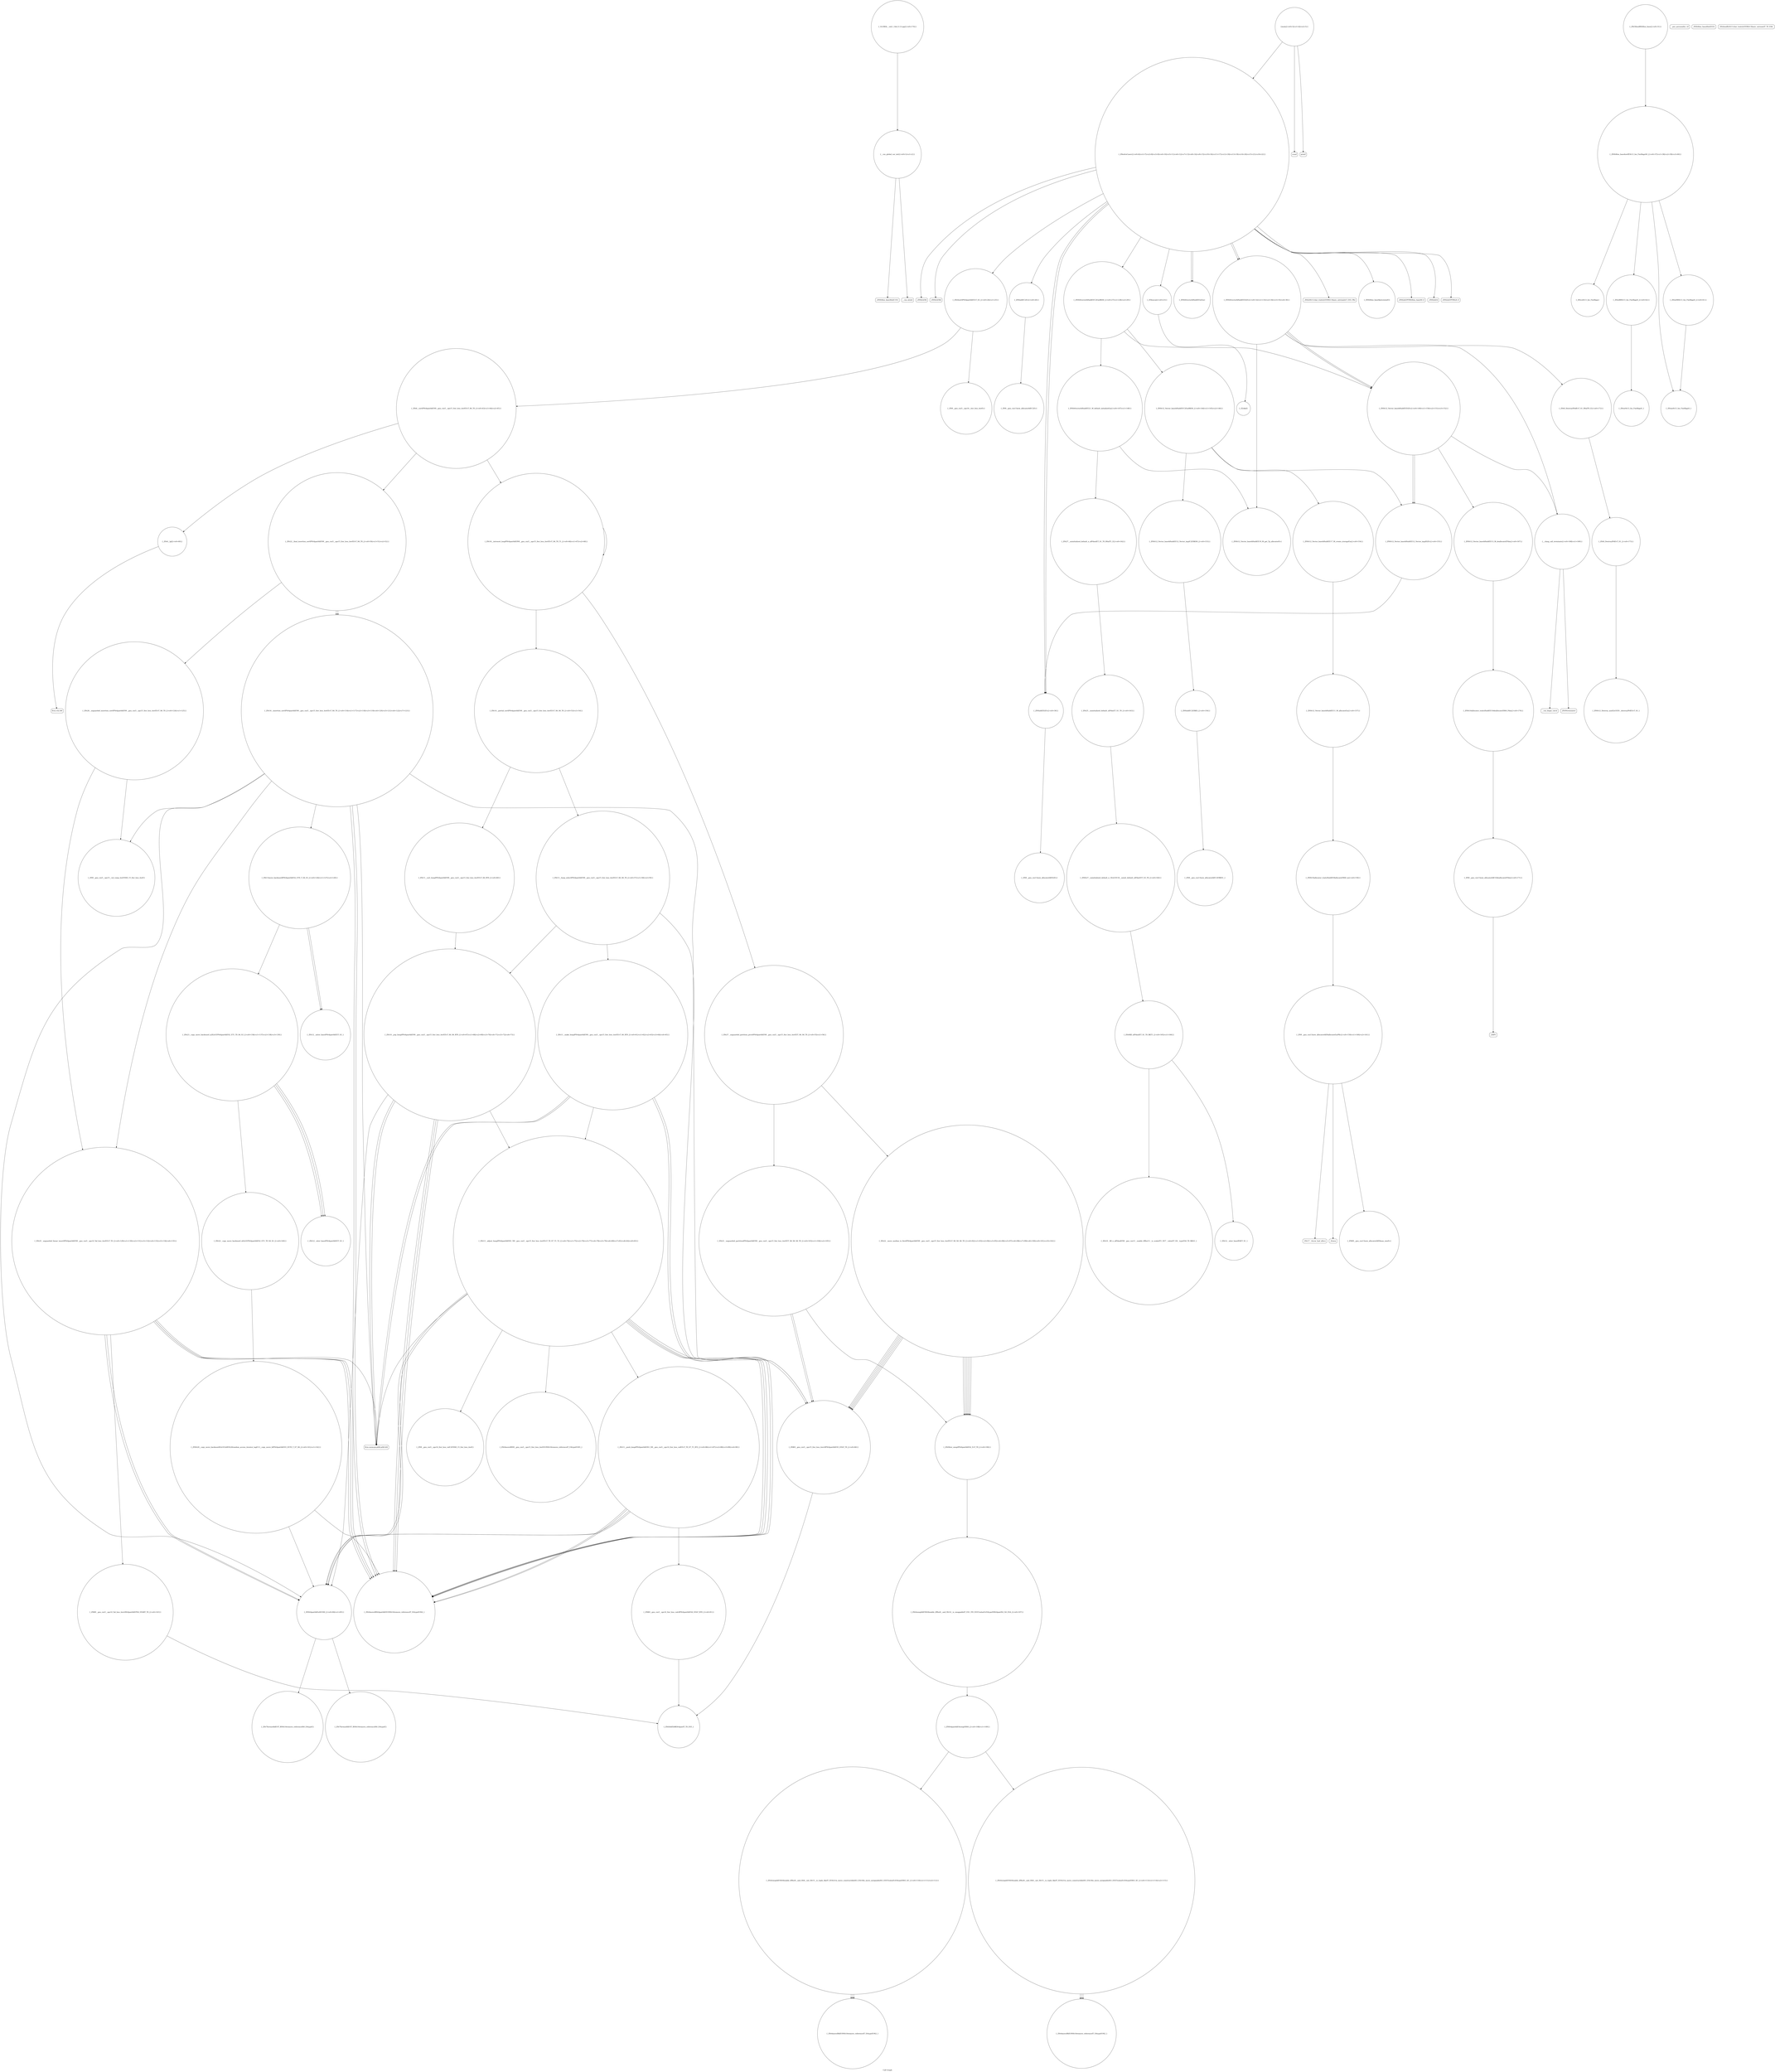 digraph "Call Graph" {
	label="Call Graph";

	Node0x562358f10880 [shape=record,shape=circle,label="{__cxx_global_var_init|{<s0>1|<s1>2}}"];
	Node0x562358f10880:s0 -> Node0x562358f10900[color=black];
	Node0x562358f10880:s1 -> Node0x562359162b90[color=black];
	Node0x562359166730 [shape=record,shape=Mrecord,label="{_ZSt17__throw_bad_allocv}"];
	Node0x562359162d90 [shape=record,shape=circle,label="{_Z9solveCasev|{<s0>6|<s1>7|<s2>8|<s3>9|<s4>10|<s5>11|<s6>12|<s7>13|<s8>14|<s9>15|<s10>16|<s11>17|<s12>18|<s13>19|<s14>20|<s15>21|<s16>22}}"];
	Node0x562359162d90:s0 -> Node0x562359162f10[color=black];
	Node0x562359162d90:s1 -> Node0x562359162f90[color=black];
	Node0x562359162d90:s2 -> Node0x562359163010[color=black];
	Node0x562359162d90:s3 -> Node0x562359163090[color=black];
	Node0x562359162d90:s4 -> Node0x562359163110[color=black];
	Node0x562359162d90:s5 -> Node0x562359163210[color=black];
	Node0x562359162d90:s6 -> Node0x562359162e90[color=black];
	Node0x562359162d90:s7 -> Node0x562359163290[color=black];
	Node0x562359162d90:s8 -> Node0x562359163210[color=black];
	Node0x562359162d90:s9 -> Node0x562359163690[color=black];
	Node0x562359162d90:s10 -> Node0x562359163310[color=black];
	Node0x562359162d90:s11 -> Node0x562359163390[color=black];
	Node0x562359162d90:s12 -> Node0x562359163410[color=black];
	Node0x562359162d90:s13 -> Node0x562359163290[color=black];
	Node0x562359162d90:s14 -> Node0x562359163510[color=black];
	Node0x562359162d90:s15 -> Node0x562359163590[color=black];
	Node0x562359162d90:s16 -> Node0x562359163690[color=black];
	Node0x562359164290 [shape=record,shape=circle,label="{_ZSt10__fill_n_aIPdmdEN9__gnu_cxx11__enable_ifIXsr11__is_scalarIT1_EE7__valueET_E6__typeES4_T0_RKS3_}"];
	Node0x562359163110 [shape=record,shape=circle,label="{_ZNSt6vectorIdSaIdEEC2EmRKS0_|{<s0>27|<s1>28|<s2>29}}"];
	Node0x562359163110:s0 -> Node0x562359166130[color=black];
	Node0x562359163110:s1 -> Node0x5623591661b0[color=black];
	Node0x562359163110:s2 -> Node0x562359166230[color=black];
	Node0x562359164610 [shape=record,shape=circle,label="{_ZN9__gnu_cxx13new_allocatorIdE10deallocateEPdm|{<s0>171}}"];
	Node0x562359164610:s0 -> Node0x562359164690[color=black];
	Node0x562359163490 [shape=record,shape=circle,label="{_ZSt5fixedRSt8ios_base|{<s0>31}}"];
	Node0x562359163490:s0 -> Node0x562359163710[color=black];
	Node0x562359163810 [shape=record,shape=circle,label="{_ZStcoSt13_Ios_Fmtflags}"];
	Node0x562359163b90 [shape=record,shape=circle,label="{_ZSt4__lgl|{<s0>49}}"];
	Node0x562359163b90:s0 -> Node0x562359165a30[color=black];
	Node0x562359163f10 [shape=record,shape=circle,label="{_ZNK9__gnu_cxx5__ops15_Iter_less_iterclIPSt4pairIdiES5_EEbT_T0_|{<s0>66}}"];
	Node0x562359163f10:s0 -> Node0x562359165530[color=black];
	Node0x5623591652b0 [shape=record,shape=circle,label="{_ZN9__gnu_cxx5__ops14_Iter_less_valC2ENS0_15_Iter_less_iterE}"];
	Node0x562359165630 [shape=record,shape=circle,label="{_ZSt21__unguarded_partitionIPSt4pairIdiEN9__gnu_cxx5__ops15_Iter_less_iterEET_S6_S6_S6_T0_|{<s0>103|<s1>104|<s2>105}}"];
	Node0x562359165630:s0 -> Node0x562359163f10[color=black];
	Node0x562359165630:s1 -> Node0x562359163f10[color=black];
	Node0x562359165630:s2 -> Node0x5623591656b0[color=black];
	Node0x5623591659b0 [shape=record,shape=circle,label="{_ZSt4moveIRiEONSt16remove_referenceIT_E4typeEOS2_}"];
	Node0x562359165d30 [shape=record,shape=circle,label="{_ZSt23__copy_move_backward_a2ILb1EPSt4pairIdiES2_ET1_T0_S4_S3_|{<s0>136|<s1>137|<s2>138|<s3>139}}"];
	Node0x562359165d30:s0 -> Node0x562359165eb0[color=black];
	Node0x562359165d30:s1 -> Node0x562359165eb0[color=black];
	Node0x562359165d30:s2 -> Node0x562359165eb0[color=black];
	Node0x562359165d30:s3 -> Node0x562359165e30[color=black];
	Node0x5623591660b0 [shape=record,shape=circle,label="{_ZN9__gnu_cxx13new_allocatorIdED2Ev}"];
	Node0x562359166430 [shape=record,shape=circle,label="{_ZNSaIdEC2ERKS_|{<s0>156}}"];
	Node0x562359166430:s0 -> Node0x5623591664b0[color=black];
	Node0x562358f10900 [shape=record,shape=Mrecord,label="{_ZNSt8ios_base4InitC1Ev}"];
	Node0x5623591667b0 [shape=record,shape=Mrecord,label="{_Znwm}"];
	Node0x562359162e10 [shape=record,shape=circle,label="{_Z2okid}"];
	Node0x562359164310 [shape=record,shape=circle,label="{_ZSt12__niter_baseIPdET_S1_}"];
	Node0x562359163190 [shape=record,shape=Mrecord,label="{__gxx_personality_v0}"];
	Node0x562359164690 [shape=record,shape=Mrecord,label="{_ZdlPv}"];
	Node0x562359163510 [shape=record,shape=Mrecord,label="{_ZNSolsEd}"];
	Node0x562359163890 [shape=record,shape=circle,label="{_ZStoRRSt13_Ios_FmtflagsS_|{<s0>42}}"];
	Node0x562359163890:s0 -> Node0x562359163990[color=black];
	Node0x562359163c10 [shape=record,shape=circle,label="{_ZSt22__final_insertion_sortIPSt4pairIdiEN9__gnu_cxx5__ops15_Iter_less_iterEEvT_S6_T0_|{<s0>50|<s1>51|<s2>52}}"];
	Node0x562359163c10:s0 -> Node0x562359165ab0[color=black];
	Node0x562359163c10:s1 -> Node0x562359165b30[color=black];
	Node0x562359163c10:s2 -> Node0x562359165ab0[color=black];
	Node0x562359163f90 [shape=record,shape=circle,label="{_ZSt10__pop_heapIPSt4pairIdiEN9__gnu_cxx5__ops15_Iter_less_iterEEvT_S6_S6_RT0_|{<s0>67|<s1>68|<s2>69|<s3>70|<s4>71|<s5>72|<s6>73}}"];
	Node0x562359163f90:s0 -> Node0x562359164010[color=black];
	Node0x562359163f90:s1 -> Node0x562359164090[color=black];
	Node0x562359163f90:s2 -> Node0x562359164010[color=black];
	Node0x562359163f90:s3 -> Node0x562359164190[color=black];
	Node0x562359163f90:s4 -> Node0x562359164010[color=black];
	Node0x562359163f90:s5 -> Node0x562359164090[color=black];
	Node0x562359163f90:s6 -> Node0x562359164110[color=black];
	Node0x562359165330 [shape=record,shape=circle,label="{_ZSt11__push_heapIPSt4pairIdiElS1_N9__gnu_cxx5__ops14_Iter_less_valEEvT_T0_S7_T1_RT2_|{<s0>86|<s1>87|<s2>88|<s3>89|<s4>90}}"];
	Node0x562359165330:s0 -> Node0x5623591654b0[color=black];
	Node0x562359165330:s1 -> Node0x562359164010[color=black];
	Node0x562359165330:s2 -> Node0x562359164190[color=black];
	Node0x562359165330:s3 -> Node0x562359164010[color=black];
	Node0x562359165330:s4 -> Node0x562359164190[color=black];
	Node0x5623591656b0 [shape=record,shape=circle,label="{_ZSt9iter_swapIPSt4pairIdiES2_EvT_T0_|{<s0>106}}"];
	Node0x5623591656b0:s0 -> Node0x562359165730[color=black];
	Node0x562359165a30 [shape=record,shape=Mrecord,label="{llvm.ctlz.i64}"];
	Node0x562359165db0 [shape=record,shape=circle,label="{_ZSt12__miter_baseIPSt4pairIdiEET_S3_}"];
	Node0x562359166130 [shape=record,shape=circle,label="{_ZNSt12_Vector_baseIdSaIdEEC2EmRKS0_|{<s0>144|<s1>145|<s2>146}}"];
	Node0x562359166130:s0 -> Node0x5623591662b0[color=black];
	Node0x562359166130:s1 -> Node0x562359166330[color=black];
	Node0x562359166130:s2 -> Node0x5623591663b0[color=black];
	Node0x5623591664b0 [shape=record,shape=circle,label="{_ZN9__gnu_cxx13new_allocatorIdEC2ERKS1_}"];
	Node0x562359162b10 [shape=record,shape=Mrecord,label="{_ZNSt8ios_base4InitD1Ev}"];
	Node0x562359166830 [shape=record,shape=circle,label="{_ZSt27__uninitialized_default_n_aIPdmdET_S1_T0_RSaIT1_E|{<s0>162}}"];
	Node0x562359166830:s0 -> Node0x562359166930[color=black];
	Node0x562359162e90 [shape=record,shape=circle,label="{_Z5buscai|{<s0>23}}"];
	Node0x562359162e90:s0 -> Node0x562359162e10[color=black];
	Node0x562359164390 [shape=record,shape=circle,label="{_ZNSt12_Vector_baseIdSaIdEE13_M_deallocateEPdm|{<s0>167}}"];
	Node0x562359164390:s0 -> Node0x562359164590[color=black];
	Node0x562359163210 [shape=record,shape=circle,label="{_ZNSaIdED2Ev|{<s0>30}}"];
	Node0x562359163210:s0 -> Node0x5623591660b0[color=black];
	Node0x562359164710 [shape=record,shape=circle,label="{_ZSt8_DestroyIPddEvT_S1_RSaIT0_E|{<s0>172}}"];
	Node0x562359164710:s0 -> Node0x562359164790[color=black];
	Node0x562359163590 [shape=record,shape=Mrecord,label="{_ZNSolsEPFRSoS_E}"];
	Node0x562359163910 [shape=record,shape=circle,label="{_ZStanSt13_Ios_FmtflagsS_}"];
	Node0x562359163c90 [shape=record,shape=circle,label="{_ZSt14__partial_sortIPSt4pairIdiEN9__gnu_cxx5__ops15_Iter_less_iterEEvT_S6_S6_T0_|{<s0>53|<s1>54}}"];
	Node0x562359163c90:s0 -> Node0x562359163d90[color=black];
	Node0x562359163c90:s1 -> Node0x562359163e10[color=black];
	Node0x562359164010 [shape=record,shape=circle,label="{_ZSt4moveIRSt4pairIdiEEONSt16remove_referenceIT_E4typeEOS4_}"];
	Node0x5623591653b0 [shape=record,shape=circle,label="{_ZSt7forwardIdEOT_RNSt16remove_referenceIS0_E4typeE}"];
	Node0x562359165730 [shape=record,shape=circle,label="{_ZSt4swapIdiENSt9enable_ifIXsr6__and_ISt14__is_swappableIT_ES1_IT0_EEE5valueEvE4typeERSt4pairIS2_S4_ESA_|{<s0>107}}"];
	Node0x562359165730:s0 -> Node0x5623591657b0[color=black];
	Node0x562359165ab0 [shape=record,shape=circle,label="{_ZSt16__insertion_sortIPSt4pairIdiEN9__gnu_cxx5__ops15_Iter_less_iterEEvT_S6_T0_|{<s0>116|<s1>117|<s2>118|<s3>119|<s4>120|<s5>121|<s6>122|<s7>123}}"];
	Node0x562359165ab0:s0 -> Node0x562359163f10[color=black];
	Node0x562359165ab0:s1 -> Node0x562359164010[color=black];
	Node0x562359165ab0:s2 -> Node0x562359164090[color=black];
	Node0x562359165ab0:s3 -> Node0x562359165bb0[color=black];
	Node0x562359165ab0:s4 -> Node0x562359164010[color=black];
	Node0x562359165ab0:s5 -> Node0x562359164190[color=black];
	Node0x562359165ab0:s6 -> Node0x562359165cb0[color=black];
	Node0x562359165ab0:s7 -> Node0x562359165c30[color=black];
	Node0x562359165e30 [shape=record,shape=circle,label="{_ZSt22__copy_move_backward_aILb1EPSt4pairIdiES2_ET1_T0_S4_S3_|{<s0>140}}"];
	Node0x562359165e30:s0 -> Node0x562359165f30[color=black];
	Node0x5623591661b0 [shape=record,shape=circle,label="{_ZNSt6vectorIdSaIdEE21_M_default_initializeEm|{<s0>147|<s1>148}}"];
	Node0x5623591661b0:s0 -> Node0x5623591668b0[color=black];
	Node0x5623591661b0:s1 -> Node0x562359166830[color=black];
	Node0x562359166530 [shape=record,shape=circle,label="{_ZNSt12_Vector_baseIdSaIdEE11_M_allocateEm|{<s0>157}}"];
	Node0x562359166530:s0 -> Node0x5623591665b0[color=black];
	Node0x562359162b90 [shape=record,shape=Mrecord,label="{__cxa_atexit}"];
	Node0x5623591668b0 [shape=record,shape=circle,label="{_ZNSt12_Vector_baseIdSaIdEE19_M_get_Tp_allocatorEv}"];
	Node0x562359162f10 [shape=record,shape=Mrecord,label="{_ZNSirsERi}"];
	Node0x562359164410 [shape=record,shape=circle,label="{__clang_call_terminate|{<s0>168|<s1>169}}"];
	Node0x562359164410:s0 -> Node0x562359164490[color=black];
	Node0x562359164410:s1 -> Node0x562359164510[color=black];
	Node0x562359163290 [shape=record,shape=circle,label="{_ZNSt6vectorIdSaIdEEixEm}"];
	Node0x562359164790 [shape=record,shape=circle,label="{_ZSt8_DestroyIPdEvT_S1_|{<s0>173}}"];
	Node0x562359164790:s0 -> Node0x562359164810[color=black];
	Node0x562359163610 [shape=record,shape=Mrecord,label="{_ZSt4endlIcSt11char_traitsIcEERSt13basic_ostreamIT_T0_ES6_}"];
	Node0x562359163990 [shape=record,shape=circle,label="{_ZStorSt13_Ios_FmtflagsS_}"];
	Node0x562359163d10 [shape=record,shape=circle,label="{_ZSt27__unguarded_partition_pivotIPSt4pairIdiEN9__gnu_cxx5__ops15_Iter_less_iterEET_S6_S6_T0_|{<s0>55|<s1>56}}"];
	Node0x562359163d10:s0 -> Node0x5623591655b0[color=black];
	Node0x562359163d10:s1 -> Node0x562359165630[color=black];
	Node0x562359164090 [shape=record,shape=Mrecord,label="{llvm.memcpy.p0i8.p0i8.i64}"];
	Node0x562359165430 [shape=record,shape=circle,label="{_ZSt7forwardIiEOT_RNSt16remove_referenceIS0_E4typeE}"];
	Node0x5623591657b0 [shape=record,shape=circle,label="{_ZNSt4pairIdiE4swapERS0_|{<s0>108|<s1>109}}"];
	Node0x5623591657b0:s0 -> Node0x562359165830[color=black];
	Node0x5623591657b0:s1 -> Node0x5623591658b0[color=black];
	Node0x562359165b30 [shape=record,shape=circle,label="{_ZSt26__unguarded_insertion_sortIPSt4pairIdiEN9__gnu_cxx5__ops15_Iter_less_iterEEvT_S6_T0_|{<s0>124|<s1>125}}"];
	Node0x562359165b30:s0 -> Node0x562359165cb0[color=black];
	Node0x562359165b30:s1 -> Node0x562359165c30[color=black];
	Node0x562359165eb0 [shape=record,shape=circle,label="{_ZSt12__niter_baseIPSt4pairIdiEET_S3_}"];
	Node0x562359166230 [shape=record,shape=circle,label="{_ZNSt12_Vector_baseIdSaIdEED2Ev|{<s0>149|<s1>150|<s2>151|<s3>152}}"];
	Node0x562359166230:s0 -> Node0x562359164390[color=black];
	Node0x562359166230:s1 -> Node0x5623591663b0[color=black];
	Node0x562359166230:s2 -> Node0x5623591663b0[color=black];
	Node0x562359166230:s3 -> Node0x562359164410[color=black];
	Node0x5623591665b0 [shape=record,shape=circle,label="{_ZNSt16allocator_traitsISaIdEE8allocateERS0_m|{<s0>158}}"];
	Node0x5623591665b0:s0 -> Node0x562359166630[color=black];
	Node0x562359162c10 [shape=record,shape=circle,label="{main|{<s0>3|<s1>4|<s2>5}}"];
	Node0x562359162c10:s0 -> Node0x562359162c90[color=black];
	Node0x562359162c10:s1 -> Node0x562359162d10[color=black];
	Node0x562359162c10:s2 -> Node0x562359162d90[color=black];
	Node0x562359166930 [shape=record,shape=circle,label="{_ZSt25__uninitialized_default_nIPdmET_S1_T0_|{<s0>163}}"];
	Node0x562359166930:s0 -> Node0x5623591669b0[color=black];
	Node0x562359162f90 [shape=record,shape=Mrecord,label="{_ZNSirsERd}"];
	Node0x562359164490 [shape=record,shape=Mrecord,label="{__cxa_begin_catch}"];
	Node0x562359163310 [shape=record,shape=Mrecord,label="{_ZStlsISt11char_traitsIcEERSt13basic_ostreamIcT_ES5_PKc}"];
	Node0x562359164810 [shape=record,shape=circle,label="{_ZNSt12_Destroy_auxILb1EE9__destroyIPdEEvT_S3_}"];
	Node0x562359163690 [shape=record,shape=circle,label="{_ZNSt6vectorIdSaIdEED2Ev|{<s0>32|<s1>33|<s2>34|<s3>35|<s4>36}}"];
	Node0x562359163690:s0 -> Node0x5623591668b0[color=black];
	Node0x562359163690:s1 -> Node0x562359164710[color=black];
	Node0x562359163690:s2 -> Node0x562359166230[color=black];
	Node0x562359163690:s3 -> Node0x562359166230[color=black];
	Node0x562359163690:s4 -> Node0x562359164410[color=black];
	Node0x562359163a10 [shape=record,shape=circle,label="{_ZSt6__sortIPSt4pairIdiEN9__gnu_cxx5__ops15_Iter_less_iterEEvT_S6_T0_|{<s0>43|<s1>44|<s2>45}}"];
	Node0x562359163a10:s0 -> Node0x562359163b90[color=black];
	Node0x562359163a10:s1 -> Node0x562359163b10[color=black];
	Node0x562359163a10:s2 -> Node0x562359163c10[color=black];
	Node0x562359163d90 [shape=record,shape=circle,label="{_ZSt13__heap_selectIPSt4pairIdiEN9__gnu_cxx5__ops15_Iter_less_iterEEvT_S6_S6_T0_|{<s0>57|<s1>58|<s2>59}}"];
	Node0x562359163d90:s0 -> Node0x562359163e90[color=black];
	Node0x562359163d90:s1 -> Node0x562359163f10[color=black];
	Node0x562359163d90:s2 -> Node0x562359163f90[color=black];
	Node0x562359164110 [shape=record,shape=circle,label="{_ZSt13__adjust_heapIPSt4pairIdiElS1_N9__gnu_cxx5__ops15_Iter_less_iterEEvT_T0_S7_T1_T2_|{<s0>74|<s1>75|<s2>76|<s3>77|<s4>78|<s5>79|<s6>80|<s7>81|<s8>82|<s9>83}}"];
	Node0x562359164110:s0 -> Node0x562359163f10[color=black];
	Node0x562359164110:s1 -> Node0x562359164010[color=black];
	Node0x562359164110:s2 -> Node0x562359164190[color=black];
	Node0x562359164110:s3 -> Node0x562359164010[color=black];
	Node0x562359164110:s4 -> Node0x562359164190[color=black];
	Node0x562359164110:s5 -> Node0x562359165230[color=black];
	Node0x562359164110:s6 -> Node0x5623591652b0[color=black];
	Node0x562359164110:s7 -> Node0x562359164010[color=black];
	Node0x562359164110:s8 -> Node0x562359164090[color=black];
	Node0x562359164110:s9 -> Node0x562359165330[color=black];
	Node0x5623591654b0 [shape=record,shape=circle,label="{_ZNK9__gnu_cxx5__ops14_Iter_less_valclIPSt4pairIdiES4_EEbT_RT0_|{<s0>91}}"];
	Node0x5623591654b0:s0 -> Node0x562359165530[color=black];
	Node0x562359165830 [shape=record,shape=circle,label="{_ZSt4swapIdENSt9enable_ifIXsr6__and_ISt6__not_ISt15__is_tuple_likeIT_EESt21is_move_constructibleIS3_ESt18is_move_assignableIS3_EEE5valueEvE4typeERS3_SC_|{<s0>110|<s1>111|<s2>112}}"];
	Node0x562359165830:s0 -> Node0x562359165930[color=black];
	Node0x562359165830:s1 -> Node0x562359165930[color=black];
	Node0x562359165830:s2 -> Node0x562359165930[color=black];
	Node0x562359165bb0 [shape=record,shape=circle,label="{_ZSt13move_backwardIPSt4pairIdiES2_ET0_T_S4_S3_|{<s0>126|<s1>127|<s2>128}}"];
	Node0x562359165bb0:s0 -> Node0x562359165db0[color=black];
	Node0x562359165bb0:s1 -> Node0x562359165db0[color=black];
	Node0x562359165bb0:s2 -> Node0x562359165d30[color=black];
	Node0x562359165f30 [shape=record,shape=circle,label="{_ZNSt20__copy_move_backwardILb1ELb0ESt26random_access_iterator_tagE13__copy_move_bIPSt4pairIdiES5_EET0_T_S7_S6_|{<s0>141|<s1>142}}"];
	Node0x562359165f30:s0 -> Node0x562359164010[color=black];
	Node0x562359165f30:s1 -> Node0x562359164190[color=black];
	Node0x5623591662b0 [shape=record,shape=circle,label="{_ZNSt12_Vector_baseIdSaIdEE12_Vector_implC2ERKS0_|{<s0>153}}"];
	Node0x5623591662b0:s0 -> Node0x562359166430[color=black];
	Node0x562359166630 [shape=record,shape=circle,label="{_ZN9__gnu_cxx13new_allocatorIdE8allocateEmPKv|{<s0>159|<s1>160|<s2>161}}"];
	Node0x562359166630:s0 -> Node0x5623591666b0[color=black];
	Node0x562359166630:s1 -> Node0x562359166730[color=black];
	Node0x562359166630:s2 -> Node0x5623591667b0[color=black];
	Node0x562359162c90 [shape=record,shape=Mrecord,label="{scanf}"];
	Node0x5623591669b0 [shape=record,shape=circle,label="{_ZNSt27__uninitialized_default_n_1ILb1EE18__uninit_default_nIPdmEET_S3_T0_|{<s0>164}}"];
	Node0x5623591669b0:s0 -> Node0x562359164210[color=black];
	Node0x562359163010 [shape=record,shape=circle,label="{_ZSt4sortIPSt4pairIdiEEvT_S3_|{<s0>24|<s1>25}}"];
	Node0x562359163010:s0 -> Node0x562359163a90[color=black];
	Node0x562359163010:s1 -> Node0x562359163a10[color=black];
	Node0x562359164510 [shape=record,shape=Mrecord,label="{_ZSt9terminatev}"];
	Node0x562359163390 [shape=record,shape=circle,label="{_ZNSt8ios_base9precisionEl}"];
	Node0x562359164890 [shape=record,shape=circle,label="{_GLOBAL__sub_I_Atol_0_0.cpp|{<s0>174}}"];
	Node0x562359164890:s0 -> Node0x562358f10880[color=black];
	Node0x562359163710 [shape=record,shape=circle,label="{_ZNSt8ios_base4setfESt13_Ios_FmtflagsS0_|{<s0>37|<s1>38|<s2>39|<s3>40}}"];
	Node0x562359163710:s0 -> Node0x562359163810[color=black];
	Node0x562359163710:s1 -> Node0x562359163790[color=black];
	Node0x562359163710:s2 -> Node0x562359163910[color=black];
	Node0x562359163710:s3 -> Node0x562359163890[color=black];
	Node0x562359163a90 [shape=record,shape=circle,label="{_ZN9__gnu_cxx5__ops16__iter_less_iterEv}"];
	Node0x562359163e10 [shape=record,shape=circle,label="{_ZSt11__sort_heapIPSt4pairIdiEN9__gnu_cxx5__ops15_Iter_less_iterEEvT_S6_RT0_|{<s0>60}}"];
	Node0x562359163e10:s0 -> Node0x562359163f90[color=black];
	Node0x562359164190 [shape=record,shape=circle,label="{_ZNSt4pairIdiEaSEOS0_|{<s0>84|<s1>85}}"];
	Node0x562359164190:s0 -> Node0x5623591653b0[color=black];
	Node0x562359164190:s1 -> Node0x562359165430[color=black];
	Node0x562359165530 [shape=record,shape=circle,label="{_ZStltIdiEbRKSt4pairIT_T0_ES5_}"];
	Node0x5623591658b0 [shape=record,shape=circle,label="{_ZSt4swapIiENSt9enable_ifIXsr6__and_ISt6__not_ISt15__is_tuple_likeIT_EESt21is_move_constructibleIS3_ESt18is_move_assignableIS3_EEE5valueEvE4typeERS3_SC_|{<s0>113|<s1>114|<s2>115}}"];
	Node0x5623591658b0:s0 -> Node0x5623591659b0[color=black];
	Node0x5623591658b0:s1 -> Node0x5623591659b0[color=black];
	Node0x5623591658b0:s2 -> Node0x5623591659b0[color=black];
	Node0x562359165c30 [shape=record,shape=circle,label="{_ZSt25__unguarded_linear_insertIPSt4pairIdiEN9__gnu_cxx5__ops14_Val_less_iterEEvT_T0_|{<s0>129|<s1>130|<s2>131|<s3>132|<s4>133|<s5>134|<s6>135}}"];
	Node0x562359165c30:s0 -> Node0x562359164010[color=black];
	Node0x562359165c30:s1 -> Node0x562359164090[color=black];
	Node0x562359165c30:s2 -> Node0x562359165fb0[color=black];
	Node0x562359165c30:s3 -> Node0x562359164010[color=black];
	Node0x562359165c30:s4 -> Node0x562359164190[color=black];
	Node0x562359165c30:s5 -> Node0x562359164010[color=black];
	Node0x562359165c30:s6 -> Node0x562359164190[color=black];
	Node0x562359165fb0 [shape=record,shape=circle,label="{_ZNK9__gnu_cxx5__ops14_Val_less_iterclISt4pairIdiEPS4_EEbRT_T0_|{<s0>143}}"];
	Node0x562359165fb0:s0 -> Node0x562359165530[color=black];
	Node0x562359166330 [shape=record,shape=circle,label="{_ZNSt12_Vector_baseIdSaIdEE17_M_create_storageEm|{<s0>154}}"];
	Node0x562359166330:s0 -> Node0x562359166530[color=black];
	Node0x5623591666b0 [shape=record,shape=circle,label="{_ZNK9__gnu_cxx13new_allocatorIdE8max_sizeEv}"];
	Node0x562359162d10 [shape=record,shape=Mrecord,label="{printf}"];
	Node0x562359164210 [shape=record,shape=circle,label="{_ZSt6fill_nIPdmdET_S1_T0_RKT1_|{<s0>165|<s1>166}}"];
	Node0x562359164210:s0 -> Node0x562359164310[color=black];
	Node0x562359164210:s1 -> Node0x562359164290[color=black];
	Node0x562359163090 [shape=record,shape=circle,label="{_ZNSaIdEC2Ev|{<s0>26}}"];
	Node0x562359163090:s0 -> Node0x562359166030[color=black];
	Node0x562359164590 [shape=record,shape=circle,label="{_ZNSt16allocator_traitsISaIdEE10deallocateERS0_Pdm|{<s0>170}}"];
	Node0x562359164590:s0 -> Node0x562359164610[color=black];
	Node0x562359163410 [shape=record,shape=Mrecord,label="{_ZNSolsEPFRSt8ios_baseS0_E}"];
	Node0x562359163790 [shape=record,shape=circle,label="{_ZStaNRSt13_Ios_FmtflagsS_|{<s0>41}}"];
	Node0x562359163790:s0 -> Node0x562359163910[color=black];
	Node0x562359163b10 [shape=record,shape=circle,label="{_ZSt16__introsort_loopIPSt4pairIdiElN9__gnu_cxx5__ops15_Iter_less_iterEEvT_S6_T0_T1_|{<s0>46|<s1>47|<s2>48}}"];
	Node0x562359163b10:s0 -> Node0x562359163c90[color=black];
	Node0x562359163b10:s1 -> Node0x562359163d10[color=black];
	Node0x562359163b10:s2 -> Node0x562359163b10[color=black];
	Node0x562359163e90 [shape=record,shape=circle,label="{_ZSt11__make_heapIPSt4pairIdiEN9__gnu_cxx5__ops15_Iter_less_iterEEvT_S6_RT0_|{<s0>61|<s1>62|<s2>63|<s3>64|<s4>65}}"];
	Node0x562359163e90:s0 -> Node0x562359164010[color=black];
	Node0x562359163e90:s1 -> Node0x562359164090[color=black];
	Node0x562359163e90:s2 -> Node0x562359164010[color=black];
	Node0x562359163e90:s3 -> Node0x562359164090[color=black];
	Node0x562359163e90:s4 -> Node0x562359164110[color=black];
	Node0x562359165230 [shape=record,shape=circle,label="{_ZSt4moveIRN9__gnu_cxx5__ops15_Iter_less_iterEEONSt16remove_referenceIT_E4typeEOS5_}"];
	Node0x5623591655b0 [shape=record,shape=circle,label="{_ZSt22__move_median_to_firstIPSt4pairIdiEN9__gnu_cxx5__ops15_Iter_less_iterEEvT_S6_S6_S6_T0_|{<s0>92|<s1>93|<s2>94|<s3>95|<s4>96|<s5>97|<s6>98|<s7>99|<s8>100|<s9>101|<s10>102}}"];
	Node0x5623591655b0:s0 -> Node0x562359163f10[color=black];
	Node0x5623591655b0:s1 -> Node0x562359163f10[color=black];
	Node0x5623591655b0:s2 -> Node0x5623591656b0[color=black];
	Node0x5623591655b0:s3 -> Node0x562359163f10[color=black];
	Node0x5623591655b0:s4 -> Node0x5623591656b0[color=black];
	Node0x5623591655b0:s5 -> Node0x5623591656b0[color=black];
	Node0x5623591655b0:s6 -> Node0x562359163f10[color=black];
	Node0x5623591655b0:s7 -> Node0x5623591656b0[color=black];
	Node0x5623591655b0:s8 -> Node0x562359163f10[color=black];
	Node0x5623591655b0:s9 -> Node0x5623591656b0[color=black];
	Node0x5623591655b0:s10 -> Node0x5623591656b0[color=black];
	Node0x562359165930 [shape=record,shape=circle,label="{_ZSt4moveIRdEONSt16remove_referenceIT_E4typeEOS2_}"];
	Node0x562359165cb0 [shape=record,shape=circle,label="{_ZN9__gnu_cxx5__ops15__val_comp_iterENS0_15_Iter_less_iterE}"];
	Node0x562359166030 [shape=record,shape=circle,label="{_ZN9__gnu_cxx13new_allocatorIdEC2Ev}"];
	Node0x5623591663b0 [shape=record,shape=circle,label="{_ZNSt12_Vector_baseIdSaIdEE12_Vector_implD2Ev|{<s0>155}}"];
	Node0x5623591663b0:s0 -> Node0x562359163210[color=black];
}
